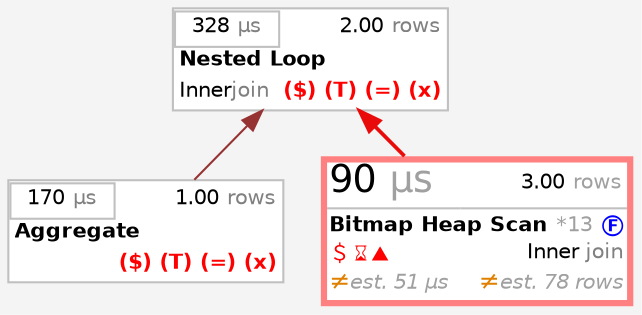 digraph p1 {
  rankdir=BT; 
  ranksep=0.3;
  bgcolor="#f4f4f4";
  
  graph [fontname = "helvetica", fontsize = 9]; node [fontname = "helvetica", fontsize = 10]; edge [fontname = "helvetica", fontsize = 9];
  
  0 [shape=none width=0 height=0 margin=0 style="rounded" color="#c0c0c0" label=<<table cellspacing="0" border="1" bgcolor="#ffffff" cellborder="0"><tr><td width="50%" color="#c0c0c0" border="1" bgcolor="#ffffff">328<font color="#808080">&nbsp;µs</font></td><td align="right">&nbsp;2.00<font color="#808080"> rows</font></td></tr><tr><td colspan="2" align="left"><b>Nested Loop</b>&nbsp;</td></tr><tr><td align="left">Inner<font color="#808080">join</font></td><td align="right"><font color="#ff0000"><b>($) (T) (=) (x)</b></font></td></tr></table>>];
  1 [shape=none width=0 height=0 margin=0 style="rounded" color="#c0c0c0" label=<<table cellspacing="0" border="1" bgcolor="#ffffff" cellborder="0"><tr><td width="50%" color="#c0c0c0" border="1" bgcolor="#ffffff">170<font color="#808080">&nbsp;µs</font></td><td align="right">&nbsp;1.00<font color="#808080"> rows</font></td></tr><tr><td colspan="2" align="left"><b>Aggregate</b>&nbsp;</td></tr><tr><td align="left"></td><td align="right"><font color="#ff0000"><b>($) (T) (=) (x)</b></font></td></tr></table>>];

  2 [shape=none margin=0 label=<
     <table cellspacing="0" cellpadding="1" border="3" color="#ff8080" bgcolor="#ffffff" style="radial" cellborder="0">
       <tr>
         <td align="left" cellpadding="0" width="50%" color="#c0c0c0" border="1" sides="b"><font point-size="18">90<font color="#a0a0a0"> µs</font></font></td>
         <td align="right" color="#c0c0c0" border="1" sides="b"><font point-size="10">&nbsp;3.00<font color="#a0a0a0"> rows</font></font></td>
       </tr><tr>
         <td align="left" cellpadding="0"><font point-size="3" color="#ffffff">.</font></td>
       </tr><tr>
         <td align="left" colspan="2" ><b>Bitmap Heap Scan</b>&nbsp;<font color="#a0a0a0">*13</font> <font color="#0000ff"><b>&#x24bb;</b></font></td>
       </tr><tr>
         <td align="left"><font point-size="10" color="#ff0000">&#xff04; &#x231b; &#x26f0; </font></td>
         <td align="right">Inner <font color="#808080">join</font></td>
       </tr><tr>
         <td align="left"><font point-size="12" color="#e08000">&#x2260;</font><font color="#a0a0a0"><i>est. 51 µs</i></font></td>
         <td align="right"><font point-size="12" color="#e08000"> &#x2260;</font><font color="#a0a0a0"><i>est. 78 rows</i></font></td>
       </tr>
     </table>
     >];

# dollar (costly): $ &#xfe69; &#xff04; 
# watches (slow): &#x231a; &#x231b; &#x23f3; &#x29d7; &#x29d6;

  1 -> 0 [color="#963232" penwidth=1.0];
  2 -> 0 [color="#e9 a a" penwidth=1.8];
}

